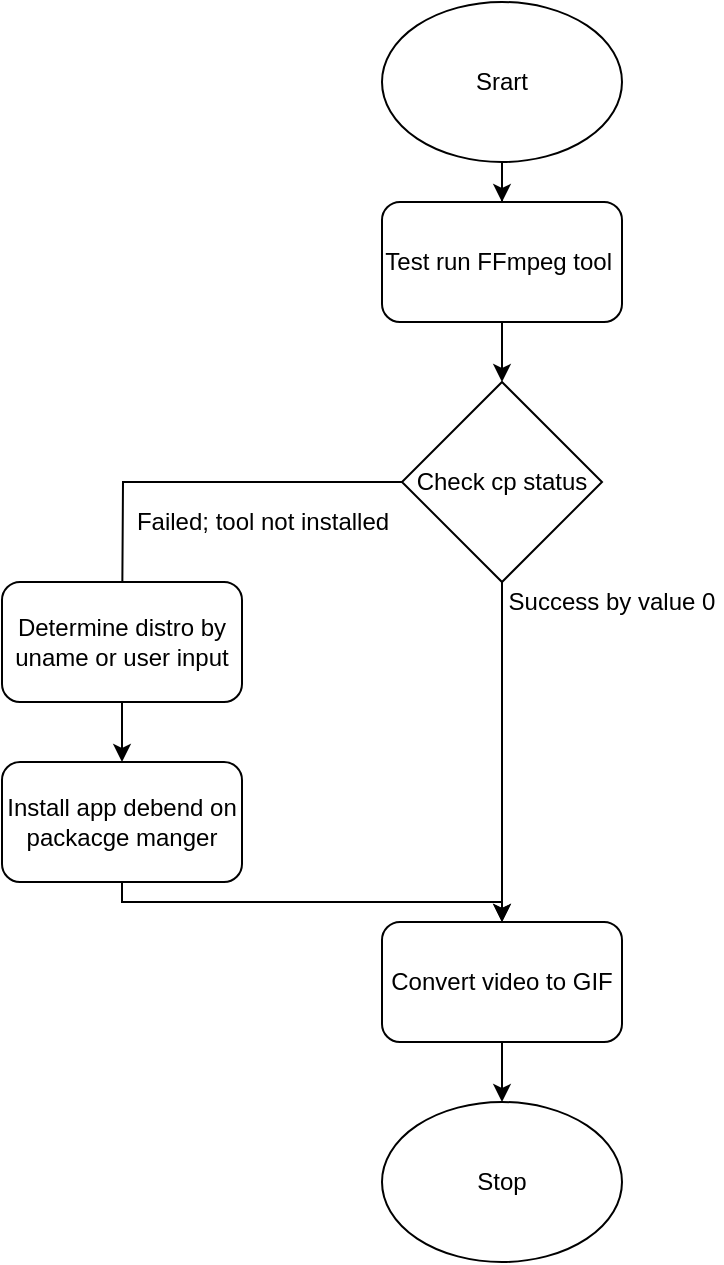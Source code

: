<mxfile version="15.2.7" type="device"><diagram name="Page-1" id="edf60f1a-56cd-e834-aa8a-f176f3a09ee4"><mxGraphModel dx="823" dy="619" grid="1" gridSize="10" guides="1" tooltips="1" connect="1" arrows="1" fold="1" page="1" pageScale="1" pageWidth="1100" pageHeight="850" background="none" math="0" shadow="0"><root><mxCell id="0"/><mxCell id="1" parent="0"/><mxCell id="iGohR7z1SrvuNarTKj_7-6" style="edgeStyle=orthogonalEdgeStyle;rounded=0;orthogonalLoop=1;jettySize=auto;html=1;entryX=0.5;entryY=0;entryDx=0;entryDy=0;" parent="1" source="iGohR7z1SrvuNarTKj_7-1" target="iGohR7z1SrvuNarTKj_7-5" edge="1"><mxGeometry relative="1" as="geometry"/></mxCell><mxCell id="iGohR7z1SrvuNarTKj_7-1" value="Srart" style="ellipse;whiteSpace=wrap;html=1;" parent="1" vertex="1"><mxGeometry x="330" y="210" width="120" height="80" as="geometry"/></mxCell><mxCell id="iGohR7z1SrvuNarTKj_7-2" value="Stop" style="ellipse;whiteSpace=wrap;html=1;" parent="1" vertex="1"><mxGeometry x="330" y="760" width="120" height="80" as="geometry"/></mxCell><mxCell id="iGohR7z1SrvuNarTKj_7-10" style="edgeStyle=orthogonalEdgeStyle;rounded=0;orthogonalLoop=1;jettySize=auto;html=1;" parent="1" source="iGohR7z1SrvuNarTKj_7-5" target="iGohR7z1SrvuNarTKj_7-7" edge="1"><mxGeometry relative="1" as="geometry"/></mxCell><mxCell id="iGohR7z1SrvuNarTKj_7-5" value="&lt;span&gt;Test run FFmpeg tool&amp;nbsp;&lt;/span&gt;" style="rounded=1;whiteSpace=wrap;html=1;" parent="1" vertex="1"><mxGeometry x="330" y="310" width="120" height="60" as="geometry"/></mxCell><mxCell id="iGohR7z1SrvuNarTKj_7-12" value="" style="edgeStyle=orthogonalEdgeStyle;rounded=0;orthogonalLoop=1;jettySize=auto;html=1;" parent="1" source="iGohR7z1SrvuNarTKj_7-7" target="iGohR7z1SrvuNarTKj_7-11" edge="1"><mxGeometry relative="1" as="geometry"/></mxCell><mxCell id="iGohR7z1SrvuNarTKj_7-13" style="edgeStyle=orthogonalEdgeStyle;rounded=0;orthogonalLoop=1;jettySize=auto;html=1;" parent="1" source="iGohR7z1SrvuNarTKj_7-7" edge="1"><mxGeometry relative="1" as="geometry"><mxPoint x="200" y="528" as="targetPoint"/></mxGeometry></mxCell><mxCell id="iGohR7z1SrvuNarTKj_7-7" value="Check cp status" style="rhombus;whiteSpace=wrap;html=1;" parent="1" vertex="1"><mxGeometry x="340" y="400" width="100" height="100" as="geometry"/></mxCell><mxCell id="iGohR7z1SrvuNarTKj_7-18" style="edgeStyle=orthogonalEdgeStyle;rounded=0;orthogonalLoop=1;jettySize=auto;html=1;" parent="1" source="iGohR7z1SrvuNarTKj_7-11" target="iGohR7z1SrvuNarTKj_7-2" edge="1"><mxGeometry relative="1" as="geometry"/></mxCell><mxCell id="iGohR7z1SrvuNarTKj_7-11" value="&lt;span&gt;Convert video to GIF&lt;/span&gt;" style="rounded=1;whiteSpace=wrap;html=1;" parent="1" vertex="1"><mxGeometry x="330" y="670" width="120" height="60" as="geometry"/></mxCell><mxCell id="mYkLkOcGHbcmlLlk6Doz-2" style="edgeStyle=orthogonalEdgeStyle;rounded=0;orthogonalLoop=1;jettySize=auto;html=1;entryX=0.5;entryY=0;entryDx=0;entryDy=0;" edge="1" parent="1" source="iGohR7z1SrvuNarTKj_7-14" target="mYkLkOcGHbcmlLlk6Doz-1"><mxGeometry relative="1" as="geometry"/></mxCell><mxCell id="iGohR7z1SrvuNarTKj_7-14" value="Determine distro by uname or user input" style="rounded=1;whiteSpace=wrap;html=1;" parent="1" vertex="1"><mxGeometry x="140" y="500" width="120" height="60" as="geometry"/></mxCell><mxCell id="iGohR7z1SrvuNarTKj_7-15" value="Success by value 0" style="text;html=1;strokeColor=none;fillColor=none;align=center;verticalAlign=middle;whiteSpace=wrap;rounded=0;" parent="1" vertex="1"><mxGeometry x="390" y="500" width="110" height="20" as="geometry"/></mxCell><mxCell id="iGohR7z1SrvuNarTKj_7-16" value="Failed; tool not installed" style="text;html=1;align=center;verticalAlign=middle;resizable=0;points=[];autosize=1;strokeColor=none;fillColor=none;" parent="1" vertex="1"><mxGeometry x="200" y="460" width="140" height="20" as="geometry"/></mxCell><mxCell id="mYkLkOcGHbcmlLlk6Doz-3" style="edgeStyle=orthogonalEdgeStyle;rounded=0;orthogonalLoop=1;jettySize=auto;html=1;" edge="1" parent="1" source="mYkLkOcGHbcmlLlk6Doz-1"><mxGeometry relative="1" as="geometry"><mxPoint x="390" y="670" as="targetPoint"/><Array as="points"><mxPoint x="200" y="660"/><mxPoint x="390" y="660"/></Array></mxGeometry></mxCell><mxCell id="mYkLkOcGHbcmlLlk6Doz-1" value="Install app debend on packacge manger" style="rounded=1;whiteSpace=wrap;html=1;" vertex="1" parent="1"><mxGeometry x="140" y="590" width="120" height="60" as="geometry"/></mxCell></root></mxGraphModel></diagram></mxfile>